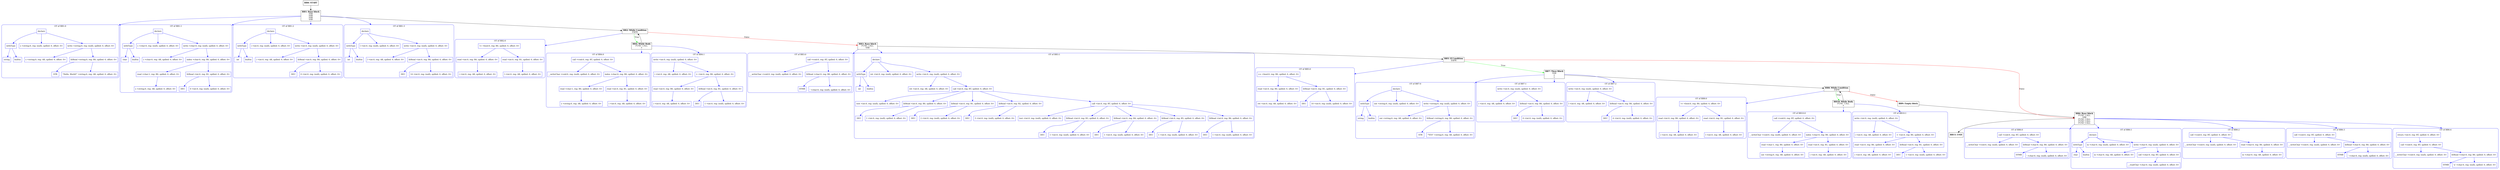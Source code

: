digraph CFG {
    compound=true;
    graph [splines=true];
    node [shape=rectangle];

    BB11 [label=<<B>BB11: END</B><BR ALIGN="CENTER"/>>];
    BB10 [label=<<B>BB10: While Body</B><BR ALIGN="CENTER"/>FUNC_CALL<BR ALIGN="CENTER"/>=<BR ALIGN="CENTER"/>>];
    subgraph cluster_instruction0 {
        label = "OT of BB10:0";
        style=rounded;
        color=blue;
        entry0 [shape=point, style=invis];
        node0 [label="call <void:0, reg: RT, spilled: 0, offset: 0>", color=blue];
        node1 [label="__writeChar <void:0, reg: (null), spilled: 0, offset: 0>", color=blue];
        node0 -> node1[color=blue];
        node2 [label="index <char:0, reg: R0, spilled: 0, offset: 0>", color=blue];
        node3 [label="read <char:1, reg: R0, spilled: 0, offset: 0>", color=blue];
        node4 [label="out <string:0, reg: AR, spilled: 0, offset: 0>", color=blue];
        node3 -> node4[color=blue];
        node2 -> node3[color=blue];
        node5 [label="read <int:0, reg: R1, spilled: 0, offset: 0>", color=blue];
        node6 [label="i <int:0, reg: AR, spilled: 0, offset: 0>", color=blue];
        node5 -> node6[color=blue];
        node2 -> node5[color=blue];
        node0 -> node2[color=blue];
    }
    BB10 -> entry0 [lhead=cluster_instruction0, color=blue];
    subgraph cluster_instruction1 {
        label = "OT of BB10:1";
        style=rounded;
        color=blue;
        entry1 [shape=point, style=invis];
        node7 [label="write <int:0, reg: (null), spilled: 0, offset: 0>", color=blue];
        node8 [label="i <int:0, reg: AR, spilled: 0, offset: 0>", color=blue];
        node7 -> node8[color=blue];
        node9 [label="+ <int:0, reg: R0, spilled: 0, offset: 0>", color=blue];
        node10 [label="read <int:0, reg: R0, spilled: 0, offset: 0>", color=blue];
        node11 [label="i <int:0, reg: AR, spilled: 0, offset: 0>", color=blue];
        node10 -> node11[color=blue];
        node9 -> node10[color=blue];
        node12 [label="litRead <int:0, reg: R1, spilled: 0, offset: 0>", color=blue];
        node13 [label="DEC", color=blue];
        node12 -> node13[color=blue];
        node14 [label="1 <int:0, reg: (null), spilled: 0, offset: 0>", color=blue];
        node12 -> node14[color=blue];
        node9 -> node12[color=blue];
        node7 -> node9[color=blue];
    }
    BB10 -> entry1 [lhead=cluster_instruction1, color=blue];
    BB9 [label=<<B>BB9: Empty block</B><BR ALIGN="CENTER"/>>];
    BB8 [label=<<B>BB8: While Condition</B><BR ALIGN="CENTER"/>EXPR<BR ALIGN="CENTER"/>>];
    subgraph cluster_instruction2 {
        label = "OT of BB8:0";
        style=rounded;
        color=blue;
        entry2 [shape=point, style=invis];
        node15 [label="!= <bool:0, reg: R0, spilled: 0, offset: 0>", color=blue];
        node16 [label="read <int:0, reg: R0, spilled: 0, offset: 0>", color=blue];
        node17 [label="i <int:0, reg: AR, spilled: 0, offset: 0>", color=blue];
        node16 -> node17[color=blue];
        node15 -> node16[color=blue];
        node18 [label="read <int:0, reg: R1, spilled: 0, offset: 0>", color=blue];
        node19 [label="l <int:0, reg: AR, spilled: 0, offset: 0>", color=blue];
        node18 -> node19[color=blue];
        node15 -> node18[color=blue];
    }
    BB8 -> entry2 [lhead=cluster_instruction2, color=blue];
    BB7 [label=<<B>BB7: Then Block</B><BR ALIGN="CENTER"/>VAR<BR ALIGN="CENTER"/>=<BR ALIGN="CENTER"/>=<BR ALIGN="CENTER"/>>];
    subgraph cluster_instruction3 {
        label = "OT of BB7:0";
        style=rounded;
        color=blue;
        entry3 [shape=point, style=invis];
        node20 [label="declare", color=blue];
        node21 [label="withType", color=blue];
        node22 [label="string", color=blue];
        node21 -> node22[color=blue];
        node23 [label="builtin", color=blue];
        node21 -> node23[color=blue];
        node20 -> node21[color=blue];
        node24 [label="out <string:0, reg: (null), spilled: 0, offset: 0>", color=blue];
        node20 -> node24[color=blue];
        node25 [label="write <string:0, reg: (null), spilled: 0, offset: 0>", color=blue];
        node26 [label="out <string:0, reg: AR, spilled: 0, offset: 0>", color=blue];
        node25 -> node26[color=blue];
        node27 [label="litRead <string:0, reg: R0, spilled: 0, offset: 0>", color=blue];
        node28 [label="STR", color=blue];
        node27 -> node28[color=blue];
        node29 [label="\"YES\" <string:0, reg: AR, spilled: 0, offset: 0>", color=blue];
        node27 -> node29[color=blue];
        node25 -> node27[color=blue];
        node20 -> node25[color=blue];
    }
    BB7 -> entry3 [lhead=cluster_instruction3, color=blue];
    subgraph cluster_instruction4 {
        label = "OT of BB7:1";
        style=rounded;
        color=blue;
        entry4 [shape=point, style=invis];
        node30 [label="write <int:0, reg: (null), spilled: 0, offset: 0>", color=blue];
        node31 [label="i <int:0, reg: AR, spilled: 0, offset: 0>", color=blue];
        node30 -> node31[color=blue];
        node32 [label="litRead <int:0, reg: R0, spilled: 0, offset: 0>", color=blue];
        node33 [label="DEC", color=blue];
        node32 -> node33[color=blue];
        node34 [label="0 <int:0, reg: (null), spilled: 0, offset: 0>", color=blue];
        node32 -> node34[color=blue];
        node30 -> node32[color=blue];
    }
    BB7 -> entry4 [lhead=cluster_instruction4, color=blue];
    subgraph cluster_instruction5 {
        label = "OT of BB7:2";
        style=rounded;
        color=blue;
        entry5 [shape=point, style=invis];
        node35 [label="write <int:0, reg: (null), spilled: 0, offset: 0>", color=blue];
        node36 [label="l <int:0, reg: AR, spilled: 0, offset: 0>", color=blue];
        node35 -> node36[color=blue];
        node37 [label="litRead <int:0, reg: R0, spilled: 0, offset: 0>", color=blue];
        node38 [label="DEC", color=blue];
        node37 -> node38[color=blue];
        node39 [label="4 <int:0, reg: (null), spilled: 0, offset: 0>", color=blue];
        node37 -> node39[color=blue];
        node35 -> node37[color=blue];
    }
    BB7 -> entry5 [lhead=cluster_instruction5, color=blue];
    BB6 [label=<<B>BB6: Base block</B><BR ALIGN="CENTER"/>FUNC_CALL<BR ALIGN="CENTER"/>VAR<BR ALIGN="CENTER"/>FUNC_CALL<BR ALIGN="CENTER"/>FUNC_CALL<BR ALIGN="CENTER"/>FUNC_CALL<BR ALIGN="CENTER"/>>];
    subgraph cluster_instruction6 {
        label = "OT of BB6:0";
        style=rounded;
        color=blue;
        entry6 [shape=point, style=invis];
        node40 [label="call <void:0, reg: RT, spilled: 0, offset: 0>", color=blue];
        node41 [label="__writeChar <void:0, reg: (null), spilled: 0, offset: 0>", color=blue];
        node40 -> node41[color=blue];
        node42 [label="litRead <char:0, reg: R0, spilled: 0, offset: 0>", color=blue];
        node43 [label="SYMB", color=blue];
        node42 -> node43[color=blue];
        node44 [label="'\n' <char:0, reg: (null), spilled: 0, offset: 0>", color=blue];
        node42 -> node44[color=blue];
        node40 -> node42[color=blue];
    }
    BB6 -> entry6 [lhead=cluster_instruction6, color=blue];
    subgraph cluster_instruction7 {
        label = "OT of BB6:1";
        style=rounded;
        color=blue;
        entry7 [shape=point, style=invis];
        node45 [label="declare", color=blue];
        node46 [label="withType", color=blue];
        node47 [label="char", color=blue];
        node46 -> node47[color=blue];
        node48 [label="builtin", color=blue];
        node46 -> node48[color=blue];
        node45 -> node46[color=blue];
        node49 [label="in <char:0, reg: (null), spilled: 0, offset: 0>", color=blue];
        node45 -> node49[color=blue];
        node50 [label="write <char:0, reg: (null), spilled: 0, offset: 0>", color=blue];
        node51 [label="in <char:0, reg: AR, spilled: 0, offset: 0>", color=blue];
        node50 -> node51[color=blue];
        node52 [label="call <char:0, reg: RT, spilled: 0, offset: 0>", color=blue];
        node53 [label="__readChar <char:0, reg: (null), spilled: 0, offset: 0>", color=blue];
        node52 -> node53[color=blue];
        node50 -> node52[color=blue];
        node45 -> node50[color=blue];
    }
    BB6 -> entry7 [lhead=cluster_instruction7, color=blue];
    subgraph cluster_instruction8 {
        label = "OT of BB6:2";
        style=rounded;
        color=blue;
        entry8 [shape=point, style=invis];
        node54 [label="call <void:0, reg: RT, spilled: 0, offset: 0>", color=blue];
        node55 [label="__writeChar <void:0, reg: (null), spilled: 0, offset: 0>", color=blue];
        node54 -> node55[color=blue];
        node56 [label="read <char:0, reg: R0, spilled: 0, offset: 0>", color=blue];
        node57 [label="in <char:0, reg: AR, spilled: 0, offset: 0>", color=blue];
        node56 -> node57[color=blue];
        node54 -> node56[color=blue];
    }
    BB6 -> entry8 [lhead=cluster_instruction8, color=blue];
    subgraph cluster_instruction9 {
        label = "OT of BB6:3";
        style=rounded;
        color=blue;
        entry9 [shape=point, style=invis];
        node58 [label="call <void:0, reg: RT, spilled: 0, offset: 0>", color=blue];
        node59 [label="__writeChar <void:0, reg: (null), spilled: 0, offset: 0>", color=blue];
        node58 -> node59[color=blue];
        node60 [label="litRead <char:0, reg: R0, spilled: 0, offset: 0>", color=blue];
        node61 [label="SYMB", color=blue];
        node60 -> node61[color=blue];
        node62 [label="'\n' <char:0, reg: (null), spilled: 0, offset: 0>", color=blue];
        node60 -> node62[color=blue];
        node58 -> node60[color=blue];
    }
    BB6 -> entry9 [lhead=cluster_instruction9, color=blue];
    subgraph cluster_instruction10 {
        label = "OT of BB6:4";
        style=rounded;
        color=blue;
        entry10 [shape=point, style=invis];
        node63 [label="return <int:0, reg: RT, spilled: 0, offset: 0>", color=blue];
        node64 [label="call <void:0, reg: RT, spilled: 0, offset: 0>", color=blue];
        node65 [label="__writeChar <void:0, reg: (null), spilled: 0, offset: 0>", color=blue];
        node64 -> node65[color=blue];
        node66 [label="litRead <char:0, reg: R0, spilled: 0, offset: 0>", color=blue];
        node67 [label="SYMB", color=blue];
        node66 -> node67[color=blue];
        node68 [label="'a' <char:0, reg: (null), spilled: 0, offset: 0>", color=blue];
        node66 -> node68[color=blue];
        node64 -> node66[color=blue];
        node63 -> node64[color=blue];
    }
    BB6 -> entry10 [lhead=cluster_instruction10, color=blue];
    BB5 [label=<<B>BB5: If Condition</B><BR ALIGN="CENTER"/>EXPR<BR ALIGN="CENTER"/>>];
    subgraph cluster_instruction11 {
        label = "OT of BB5:0";
        style=rounded;
        color=blue;
        entry11 [shape=point, style=invis];
        node69 [label="== <bool:0, reg: R0, spilled: 0, offset: 0>", color=blue];
        node70 [label="read <int:0, reg: R0, spilled: 0, offset: 0>", color=blue];
        node71 [label="ret <int:0, reg: AR, spilled: 0, offset: 0>", color=blue];
        node70 -> node71[color=blue];
        node69 -> node70[color=blue];
        node72 [label="litRead <int:0, reg: R1, spilled: 0, offset: 0>", color=blue];
        node73 [label="DEC", color=blue];
        node72 -> node73[color=blue];
        node74 [label="10 <int:0, reg: (null), spilled: 0, offset: 0>", color=blue];
        node72 -> node74[color=blue];
        node69 -> node72[color=blue];
    }
    BB5 -> entry11 [lhead=cluster_instruction11, color=blue];
    BB4 [label=<<B>BB4: While Body</B><BR ALIGN="CENTER"/>FUNC_CALL<BR ALIGN="CENTER"/>=<BR ALIGN="CENTER"/>>];
    subgraph cluster_instruction12 {
        label = "OT of BB4:0";
        style=rounded;
        color=blue;
        entry12 [shape=point, style=invis];
        node75 [label="call <void:0, reg: RT, spilled: 0, offset: 0>", color=blue];
        node76 [label="__writeChar <void:0, reg: (null), spilled: 0, offset: 0>", color=blue];
        node75 -> node76[color=blue];
        node77 [label="index <char:0, reg: R0, spilled: 0, offset: 0>", color=blue];
        node78 [label="read <char:1, reg: R0, spilled: 0, offset: 0>", color=blue];
        node79 [label="s <string:0, reg: AR, spilled: 0, offset: 0>", color=blue];
        node78 -> node79[color=blue];
        node77 -> node78[color=blue];
        node80 [label="read <int:0, reg: R1, spilled: 0, offset: 0>", color=blue];
        node81 [label="i <int:0, reg: AR, spilled: 0, offset: 0>", color=blue];
        node80 -> node81[color=blue];
        node77 -> node80[color=blue];
        node75 -> node77[color=blue];
    }
    BB4 -> entry12 [lhead=cluster_instruction12, color=blue];
    subgraph cluster_instruction13 {
        label = "OT of BB4:1";
        style=rounded;
        color=blue;
        entry13 [shape=point, style=invis];
        node82 [label="write <int:0, reg: (null), spilled: 0, offset: 0>", color=blue];
        node83 [label="i <int:0, reg: AR, spilled: 0, offset: 0>", color=blue];
        node82 -> node83[color=blue];
        node84 [label="+ <int:0, reg: R0, spilled: 0, offset: 0>", color=blue];
        node85 [label="read <int:0, reg: R0, spilled: 0, offset: 0>", color=blue];
        node86 [label="i <int:0, reg: AR, spilled: 0, offset: 0>", color=blue];
        node85 -> node86[color=blue];
        node84 -> node85[color=blue];
        node87 [label="litRead <int:0, reg: R1, spilled: 0, offset: 0>", color=blue];
        node88 [label="DEC", color=blue];
        node87 -> node88[color=blue];
        node89 [label="1 <int:0, reg: (null), spilled: 0, offset: 0>", color=blue];
        node87 -> node89[color=blue];
        node84 -> node87[color=blue];
        node82 -> node84[color=blue];
    }
    BB4 -> entry13 [lhead=cluster_instruction13, color=blue];
    BB3 [label=<<B>BB3: Base block</B><BR ALIGN="CENTER"/>FUNC_CALL<BR ALIGN="CENTER"/>VAR<BR ALIGN="CENTER"/>>];
    subgraph cluster_instruction14 {
        label = "OT of BB3:0";
        style=rounded;
        color=blue;
        entry14 [shape=point, style=invis];
        node90 [label="call <void:0, reg: RT, spilled: 0, offset: 0>", color=blue];
        node91 [label="__writeChar <void:0, reg: (null), spilled: 0, offset: 0>", color=blue];
        node90 -> node91[color=blue];
        node92 [label="litRead <char:0, reg: R0, spilled: 0, offset: 0>", color=blue];
        node93 [label="SYMB", color=blue];
        node92 -> node93[color=blue];
        node94 [label="'\n' <char:0, reg: (null), spilled: 0, offset: 0>", color=blue];
        node92 -> node94[color=blue];
        node90 -> node92[color=blue];
    }
    BB3 -> entry14 [lhead=cluster_instruction14, color=blue];
    subgraph cluster_instruction15 {
        label = "OT of BB3:1";
        style=rounded;
        color=blue;
        entry15 [shape=point, style=invis];
        node95 [label="declare", color=blue];
        node96 [label="withType", color=blue];
        node97 [label="int", color=blue];
        node96 -> node97[color=blue];
        node98 [label="builtin", color=blue];
        node96 -> node98[color=blue];
        node95 -> node96[color=blue];
        node99 [label="ret <int:0, reg: (null), spilled: 0, offset: 0>", color=blue];
        node95 -> node99[color=blue];
        node100 [label="write <int:0, reg: (null), spilled: 0, offset: 0>", color=blue];
        node101 [label="ret <int:0, reg: AR, spilled: 0, offset: 0>", color=blue];
        node100 -> node101[color=blue];
        node102 [label="call <int:0, reg: RT, spilled: 0, offset: 0>", color=blue];
        node103 [label="test <int:0, reg: (null), spilled: 0, offset: 0>", color=blue];
        node102 -> node103[color=blue];
        node104 [label="litRead <int:0, reg: R0, spilled: 0, offset: 0>", color=blue];
        node105 [label="DEC", color=blue];
        node104 -> node105[color=blue];
        node106 [label="1 <int:0, reg: (null), spilled: 0, offset: 0>", color=blue];
        node104 -> node106[color=blue];
        node102 -> node104[color=blue];
        node107 [label="litRead <int:0, reg: R1, spilled: 0, offset: 0>", color=blue];
        node108 [label="DEC", color=blue];
        node107 -> node108[color=blue];
        node109 [label="2 <int:0, reg: (null), spilled: 0, offset: 0>", color=blue];
        node107 -> node109[color=blue];
        node102 -> node107[color=blue];
        node110 [label="litRead <int:0, reg: R2, spilled: 0, offset: 0>", color=blue];
        node111 [label="DEC", color=blue];
        node110 -> node111[color=blue];
        node112 [label="3 <int:0, reg: (null), spilled: 0, offset: 0>", color=blue];
        node110 -> node112[color=blue];
        node102 -> node110[color=blue];
        node113 [label="call <int:0, reg: RT, spilled: 0, offset: 0>", color=blue];
        node114 [label="test <int:0, reg: (null), spilled: 0, offset: 0>", color=blue];
        node113 -> node114[color=blue];
        node115 [label="litRead <int:0, reg: R3, spilled: 0, offset: 0>", color=blue];
        node116 [label="DEC", color=blue];
        node115 -> node116[color=blue];
        node117 [label="1 <int:0, reg: (null), spilled: 0, offset: 0>", color=blue];
        node115 -> node117[color=blue];
        node113 -> node115[color=blue];
        node118 [label="litRead <int:0, reg: R4, spilled: 0, offset: 0>", color=blue];
        node119 [label="DEC", color=blue];
        node118 -> node119[color=blue];
        node120 [label="1 <int:0, reg: (null), spilled: 0, offset: 0>", color=blue];
        node118 -> node120[color=blue];
        node113 -> node118[color=blue];
        node121 [label="litRead <int:0, reg: R5, spilled: 0, offset: 0>", color=blue];
        node122 [label="DEC", color=blue];
        node121 -> node122[color=blue];
        node123 [label="1 <int:0, reg: (null), spilled: 0, offset: 0>", color=blue];
        node121 -> node123[color=blue];
        node113 -> node121[color=blue];
        node124 [label="litRead <int:0, reg: R6, spilled: 0, offset: 0>", color=blue];
        node125 [label="DEC", color=blue];
        node124 -> node125[color=blue];
        node126 [label="1 <int:0, reg: (null), spilled: 0, offset: 0>", color=blue];
        node124 -> node126[color=blue];
        node113 -> node124[color=blue];
        node102 -> node113[color=blue];
        node100 -> node102[color=blue];
        node95 -> node100[color=blue];
    }
    BB3 -> entry15 [lhead=cluster_instruction15, color=blue];
    BB2 [label=<<B>BB2: While Condition</B><BR ALIGN="CENTER"/>EXPR<BR ALIGN="CENTER"/>>];
    subgraph cluster_instruction16 {
        label = "OT of BB2:0";
        style=rounded;
        color=blue;
        entry16 [shape=point, style=invis];
        node127 [label="!= <bool:0, reg: R0, spilled: 0, offset: 0>", color=blue];
        node128 [label="read <int:0, reg: R0, spilled: 0, offset: 0>", color=blue];
        node129 [label="i <int:0, reg: AR, spilled: 0, offset: 0>", color=blue];
        node128 -> node129[color=blue];
        node127 -> node128[color=blue];
        node130 [label="read <int:0, reg: R1, spilled: 0, offset: 0>", color=blue];
        node131 [label="l <int:0, reg: AR, spilled: 0, offset: 0>", color=blue];
        node130 -> node131[color=blue];
        node127 -> node130[color=blue];
    }
    BB2 -> entry16 [lhead=cluster_instruction16, color=blue];
    BB1 [label=<<B>BB1: Base block</B><BR ALIGN="CENTER"/>VAR<BR ALIGN="CENTER"/>VAR<BR ALIGN="CENTER"/>VAR<BR ALIGN="CENTER"/>VAR<BR ALIGN="CENTER"/>>];
    subgraph cluster_instruction17 {
        label = "OT of BB1:0";
        style=rounded;
        color=blue;
        entry17 [shape=point, style=invis];
        node132 [label="declare", color=blue];
        node133 [label="withType", color=blue];
        node134 [label="string", color=blue];
        node133 -> node134[color=blue];
        node135 [label="builtin", color=blue];
        node133 -> node135[color=blue];
        node132 -> node133[color=blue];
        node136 [label="s <string:0, reg: (null), spilled: 0, offset: 0>", color=blue];
        node132 -> node136[color=blue];
        node137 [label="write <string:0, reg: (null), spilled: 0, offset: 0>", color=blue];
        node138 [label="s <string:0, reg: AR, spilled: 0, offset: 0>", color=blue];
        node137 -> node138[color=blue];
        node139 [label="litRead <string:0, reg: R0, spilled: 0, offset: 0>", color=blue];
        node140 [label="STR", color=blue];
        node139 -> node140[color=blue];
        node141 [label="\"Hello, World!\" <string:0, reg: AR, spilled: 0, offset: 0>", color=blue];
        node139 -> node141[color=blue];
        node137 -> node139[color=blue];
        node132 -> node137[color=blue];
    }
    BB1 -> entry17 [lhead=cluster_instruction17, color=blue];
    subgraph cluster_instruction18 {
        label = "OT of BB1:1";
        style=rounded;
        color=blue;
        entry18 [shape=point, style=invis];
        node142 [label="declare", color=blue];
        node143 [label="withType", color=blue];
        node144 [label="char", color=blue];
        node143 -> node144[color=blue];
        node145 [label="builtin", color=blue];
        node143 -> node145[color=blue];
        node142 -> node143[color=blue];
        node146 [label="c <char:0, reg: (null), spilled: 0, offset: 0>", color=blue];
        node142 -> node146[color=blue];
        node147 [label="write <char:0, reg: (null), spilled: 0, offset: 0>", color=blue];
        node148 [label="c <char:0, reg: AR, spilled: 0, offset: 0>", color=blue];
        node147 -> node148[color=blue];
        node149 [label="index <char:0, reg: R0, spilled: 0, offset: 0>", color=blue];
        node150 [label="read <char:1, reg: R0, spilled: 0, offset: 0>", color=blue];
        node151 [label="s <string:0, reg: AR, spilled: 0, offset: 0>", color=blue];
        node150 -> node151[color=blue];
        node149 -> node150[color=blue];
        node152 [label="litRead <int:0, reg: R1, spilled: 0, offset: 0>", color=blue];
        node153 [label="DEC", color=blue];
        node152 -> node153[color=blue];
        node154 [label="0 <int:0, reg: (null), spilled: 0, offset: 0>", color=blue];
        node152 -> node154[color=blue];
        node149 -> node152[color=blue];
        node147 -> node149[color=blue];
        node142 -> node147[color=blue];
    }
    BB1 -> entry18 [lhead=cluster_instruction18, color=blue];
    subgraph cluster_instruction19 {
        label = "OT of BB1:2";
        style=rounded;
        color=blue;
        entry19 [shape=point, style=invis];
        node155 [label="declare", color=blue];
        node156 [label="withType", color=blue];
        node157 [label="int", color=blue];
        node156 -> node157[color=blue];
        node158 [label="builtin", color=blue];
        node156 -> node158[color=blue];
        node155 -> node156[color=blue];
        node159 [label="i <int:0, reg: (null), spilled: 0, offset: 0>", color=blue];
        node155 -> node159[color=blue];
        node160 [label="write <int:0, reg: (null), spilled: 0, offset: 0>", color=blue];
        node161 [label="i <int:0, reg: AR, spilled: 0, offset: 0>", color=blue];
        node160 -> node161[color=blue];
        node162 [label="litRead <int:0, reg: R0, spilled: 0, offset: 0>", color=blue];
        node163 [label="DEC", color=blue];
        node162 -> node163[color=blue];
        node164 [label="0 <int:0, reg: (null), spilled: 0, offset: 0>", color=blue];
        node162 -> node164[color=blue];
        node160 -> node162[color=blue];
        node155 -> node160[color=blue];
    }
    BB1 -> entry19 [lhead=cluster_instruction19, color=blue];
    subgraph cluster_instruction20 {
        label = "OT of BB1:3";
        style=rounded;
        color=blue;
        entry20 [shape=point, style=invis];
        node165 [label="declare", color=blue];
        node166 [label="withType", color=blue];
        node167 [label="int", color=blue];
        node166 -> node167[color=blue];
        node168 [label="builtin", color=blue];
        node166 -> node168[color=blue];
        node165 -> node166[color=blue];
        node169 [label="l <int:0, reg: (null), spilled: 0, offset: 0>", color=blue];
        node165 -> node169[color=blue];
        node170 [label="write <int:0, reg: (null), spilled: 0, offset: 0>", color=blue];
        node171 [label="l <int:0, reg: AR, spilled: 0, offset: 0>", color=blue];
        node170 -> node171[color=blue];
        node172 [label="litRead <int:0, reg: R0, spilled: 0, offset: 0>", color=blue];
        node173 [label="DEC", color=blue];
        node172 -> node173[color=blue];
        node174 [label="14 <int:0, reg: (null), spilled: 0, offset: 0>", color=blue];
        node172 -> node174[color=blue];
        node170 -> node172[color=blue];
        node165 -> node170[color=blue];
    }
    BB1 -> entry20 [lhead=cluster_instruction20, color=blue];
    BB0 [label=<<B>BB0: START</B><BR ALIGN="CENTER"/>>];

    BB10 -> BB8;
    BB9 -> BB6;
    BB8 -> BB9 [label="False", color=red];
    BB8 -> BB10 [label="True", color=green];
    BB7 -> BB8;
    BB6 -> BB11;
    BB5 -> BB6 [label="False", color=red];
    BB5 -> BB7 [label="True", color=green];
    BB4 -> BB2;
    BB3 -> BB5;
    BB2 -> BB3 [label="False", color=red];
    BB2 -> BB4 [label="True", color=green];
    BB1 -> BB2;
    BB0 -> BB1;
}
